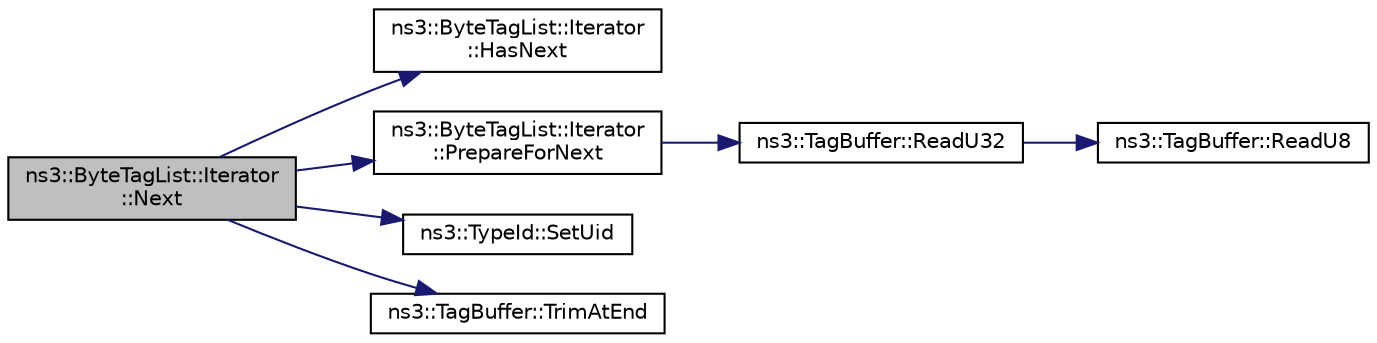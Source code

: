 digraph "ns3::ByteTagList::Iterator::Next"
{
 // LATEX_PDF_SIZE
  edge [fontname="Helvetica",fontsize="10",labelfontname="Helvetica",labelfontsize="10"];
  node [fontname="Helvetica",fontsize="10",shape=record];
  rankdir="LR";
  Node1 [label="ns3::ByteTagList::Iterator\l::Next",height=0.2,width=0.4,color="black", fillcolor="grey75", style="filled", fontcolor="black",tooltip="Returns the next Item from the ByteTagList."];
  Node1 -> Node2 [color="midnightblue",fontsize="10",style="solid",fontname="Helvetica"];
  Node2 [label="ns3::ByteTagList::Iterator\l::HasNext",height=0.2,width=0.4,color="black", fillcolor="white", style="filled",URL="$classns3_1_1_byte_tag_list_1_1_iterator.html#a44e33e812e3eba4fdc168e36380853af",tooltip="Used to determine if the iterator is at the end of the byteTagList."];
  Node1 -> Node3 [color="midnightblue",fontsize="10",style="solid",fontname="Helvetica"];
  Node3 [label="ns3::ByteTagList::Iterator\l::PrepareForNext",height=0.2,width=0.4,color="black", fillcolor="white", style="filled",URL="$classns3_1_1_byte_tag_list_1_1_iterator.html#afeebeb2923b6d7d908b0868d9e4750e5",tooltip="Prepare the iterator for the next tag."];
  Node3 -> Node4 [color="midnightblue",fontsize="10",style="solid",fontname="Helvetica"];
  Node4 [label="ns3::TagBuffer::ReadU32",height=0.2,width=0.4,color="black", fillcolor="white", style="filled",URL="$classns3_1_1_tag_buffer.html#a6b1c1414efc7cf8ea6a3f682c3e27663",tooltip=" "];
  Node4 -> Node5 [color="midnightblue",fontsize="10",style="solid",fontname="Helvetica"];
  Node5 [label="ns3::TagBuffer::ReadU8",height=0.2,width=0.4,color="black", fillcolor="white", style="filled",URL="$classns3_1_1_tag_buffer.html#af424ec7219aed6d9d31d414bf89ae5bd",tooltip=" "];
  Node1 -> Node6 [color="midnightblue",fontsize="10",style="solid",fontname="Helvetica"];
  Node6 [label="ns3::TypeId::SetUid",height=0.2,width=0.4,color="black", fillcolor="white", style="filled",URL="$classns3_1_1_type_id.html#a85ebe2aebd1cbf13dea9d731e3081481",tooltip="Set the internal id of this TypeId."];
  Node1 -> Node7 [color="midnightblue",fontsize="10",style="solid",fontname="Helvetica"];
  Node7 [label="ns3::TagBuffer::TrimAtEnd",height=0.2,width=0.4,color="black", fillcolor="white", style="filled",URL="$classns3_1_1_tag_buffer.html#a163314c17e95305cecd202eb0496affa",tooltip="Trim some space from the end."];
}
